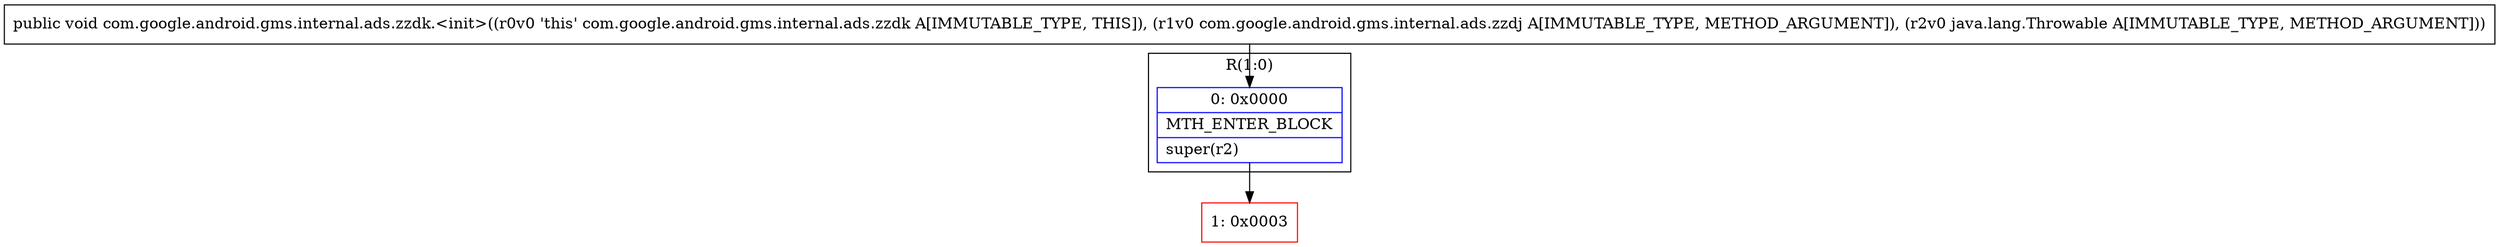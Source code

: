 digraph "CFG forcom.google.android.gms.internal.ads.zzdk.\<init\>(Lcom\/google\/android\/gms\/internal\/ads\/zzdj;Ljava\/lang\/Throwable;)V" {
subgraph cluster_Region_650915487 {
label = "R(1:0)";
node [shape=record,color=blue];
Node_0 [shape=record,label="{0\:\ 0x0000|MTH_ENTER_BLOCK\l|super(r2)\l}"];
}
Node_1 [shape=record,color=red,label="{1\:\ 0x0003}"];
MethodNode[shape=record,label="{public void com.google.android.gms.internal.ads.zzdk.\<init\>((r0v0 'this' com.google.android.gms.internal.ads.zzdk A[IMMUTABLE_TYPE, THIS]), (r1v0 com.google.android.gms.internal.ads.zzdj A[IMMUTABLE_TYPE, METHOD_ARGUMENT]), (r2v0 java.lang.Throwable A[IMMUTABLE_TYPE, METHOD_ARGUMENT])) }"];
MethodNode -> Node_0;
Node_0 -> Node_1;
}

